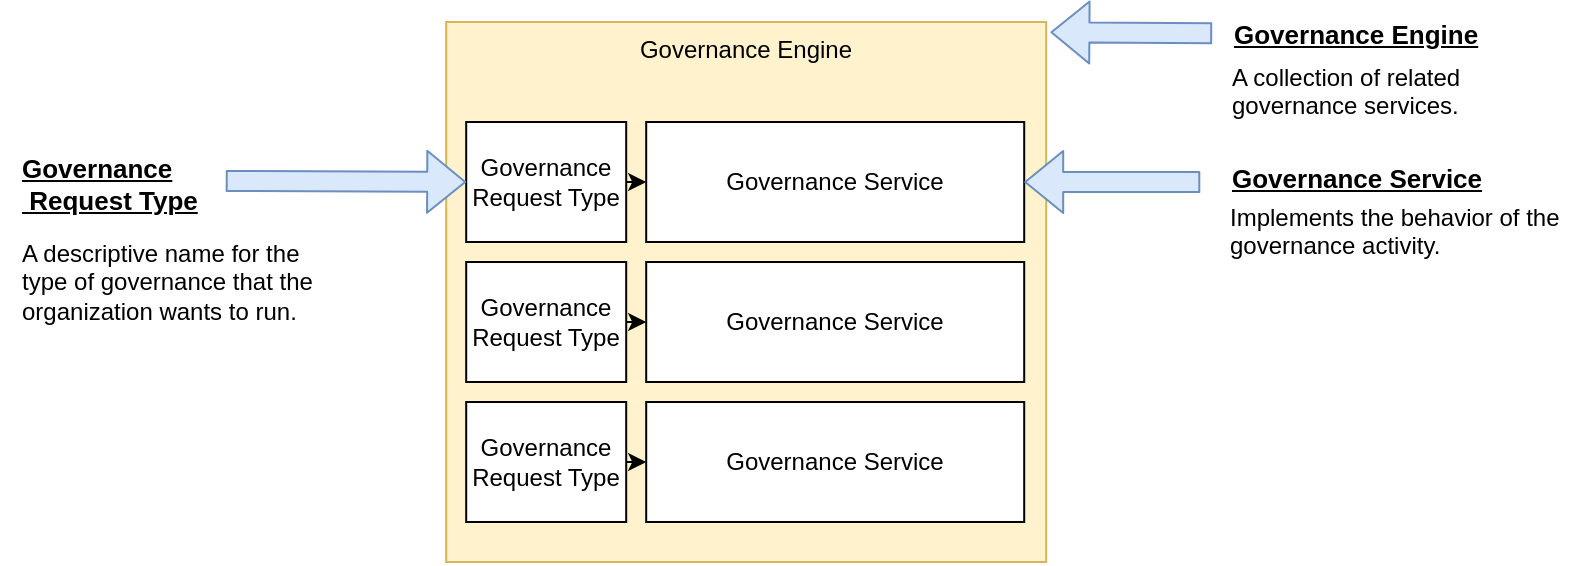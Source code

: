 <mxfile version="19.0.1" type="device" pages="5"><diagram id="-tUldjp4Tjz34b65yYPr" name="request-type"><mxGraphModel dx="1106" dy="773" grid="1" gridSize="10" guides="1" tooltips="1" connect="1" arrows="1" fold="1" page="1" pageScale="1" pageWidth="827" pageHeight="1169" math="0" shadow="0"><root><mxCell id="0"/><mxCell id="1" parent="0"/><mxCell id="V8BC-nD0LmmWkEYGWIo--1" value="Governance Engine" style="rounded=0;whiteSpace=wrap;html=1;verticalAlign=top;fillColor=#fff2cc;strokeColor=#d6b656;" parent="1" vertex="1"><mxGeometry x="273.1" y="404" width="300" height="270" as="geometry"/></mxCell><mxCell id="V8BC-nD0LmmWkEYGWIo--2" value="Governance Service" style="rounded=0;whiteSpace=wrap;html=1;" parent="1" vertex="1"><mxGeometry x="373.1" y="454" width="189" height="60" as="geometry"/></mxCell><mxCell id="V8BC-nD0LmmWkEYGWIo--3" value="A collection of related&lt;br&gt;governance services." style="text;html=1;resizable=0;points=[];autosize=1;align=left;verticalAlign=top;spacingTop=0;spacingLeft=9;" parent="1" vertex="1"><mxGeometry x="655.1" y="418" width="140" height="30" as="geometry"/></mxCell><mxCell id="V8BC-nD0LmmWkEYGWIo--4" value="Implements the behavior of the&lt;br&gt;governance activity.&amp;nbsp;" style="text;html=1;resizable=0;points=[];autosize=1;align=left;verticalAlign=top;spacingTop=0;spacingLeft=9;" parent="1" vertex="1"><mxGeometry x="654.1" y="488" width="190" height="30" as="geometry"/></mxCell><mxCell id="V8BC-nD0LmmWkEYGWIo--5" value="" style="shape=flexArrow;endArrow=classic;html=1;fillColor=#dae8fc;fontSize=13;strokeColor=#6c8ebf;entryX=1.007;entryY=0.019;entryDx=0;entryDy=0;entryPerimeter=0;" parent="1" source="V8BC-nD0LmmWkEYGWIo--7" target="V8BC-nD0LmmWkEYGWIo--1" edge="1"><mxGeometry width="50" height="50" relative="1" as="geometry"><mxPoint x="655.1" y="412" as="sourcePoint"/><mxPoint x="595.1" y="409" as="targetPoint"/></mxGeometry></mxCell><mxCell id="V8BC-nD0LmmWkEYGWIo--6" value="" style="shape=flexArrow;endArrow=classic;html=1;fillColor=#dae8fc;fontSize=13;entryX=1;entryY=0.5;entryDx=0;entryDy=0;exitX=-0.033;exitY=0.6;exitDx=0;exitDy=0;exitPerimeter=0;strokeColor=#6c8ebf;" parent="1" source="V8BC-nD0LmmWkEYGWIo--8" target="V8BC-nD0LmmWkEYGWIo--2" edge="1"><mxGeometry width="50" height="50" relative="1" as="geometry"><mxPoint x="702.1" y="553.5" as="sourcePoint"/><mxPoint x="563.1" y="553.5" as="targetPoint"/></mxGeometry></mxCell><mxCell id="V8BC-nD0LmmWkEYGWIo--7" value="Governance Engine" style="text;html=1;resizable=0;points=[];autosize=1;align=left;verticalAlign=top;spacingTop=-4;fontSize=13;fontStyle=5;spacingLeft=9;" parent="1" vertex="1"><mxGeometry x="656.1" y="400" width="150" height="20" as="geometry"/></mxCell><mxCell id="V8BC-nD0LmmWkEYGWIo--8" value="Governance Service" style="text;html=1;resizable=0;points=[];autosize=1;align=left;verticalAlign=top;spacingTop=-4;fontSize=13;fontStyle=5;spacingLeft=9;" parent="1" vertex="1"><mxGeometry x="655.1" y="472" width="150" height="20" as="geometry"/></mxCell><mxCell id="V8BC-nD0LmmWkEYGWIo--9" style="edgeStyle=orthogonalEdgeStyle;rounded=0;orthogonalLoop=1;jettySize=auto;html=1;exitX=1;exitY=0.5;exitDx=0;exitDy=0;entryX=0;entryY=0.5;entryDx=0;entryDy=0;startArrow=none;startFill=0;endArrow=classic;endFill=1;fontColor=#000000;" parent="1" source="V8BC-nD0LmmWkEYGWIo--10" target="V8BC-nD0LmmWkEYGWIo--2" edge="1"><mxGeometry relative="1" as="geometry"/></mxCell><mxCell id="V8BC-nD0LmmWkEYGWIo--10" value="Governance&lt;br&gt;Request Type" style="rounded=0;whiteSpace=wrap;html=1;align=center;" parent="1" vertex="1"><mxGeometry x="283.1" y="454" width="80" height="60" as="geometry"/></mxCell><mxCell id="V8BC-nD0LmmWkEYGWIo--11" value="A descriptive name for the&lt;br&gt;type of governance that the &lt;br&gt;organization wants to run." style="text;html=1;resizable=0;points=[];autosize=1;align=left;verticalAlign=top;spacingTop=0;spacingLeft=9;" parent="1" vertex="1"><mxGeometry x="50.0" y="506" width="170" height="50" as="geometry"/></mxCell><mxCell id="V8BC-nD0LmmWkEYGWIo--12" value="" style="shape=flexArrow;endArrow=classic;html=1;fillColor=#dae8fc;fontSize=13;strokeColor=#6c8ebf;exitX=1.026;exitY=0.55;exitDx=0;exitDy=0;exitPerimeter=0;entryX=0;entryY=0.5;entryDx=0;entryDy=0;" parent="1" source="V8BC-nD0LmmWkEYGWIo--13" target="V8BC-nD0LmmWkEYGWIo--10" edge="1"><mxGeometry width="50" height="50" relative="1" as="geometry"><mxPoint x="40.0" y="451" as="sourcePoint"/><mxPoint x="-86.9" y="453.98" as="targetPoint"/></mxGeometry></mxCell><mxCell id="V8BC-nD0LmmWkEYGWIo--13" value="Governance&lt;br&gt;&amp;nbsp;Request Type" style="text;html=1;resizable=0;points=[];autosize=1;align=left;verticalAlign=top;spacingTop=-4;fontSize=13;fontStyle=5;spacingLeft=9;" parent="1" vertex="1"><mxGeometry x="50.0" y="467" width="110" height="30" as="geometry"/></mxCell><mxCell id="V8BC-nD0LmmWkEYGWIo--14" value="Governance Service" style="rounded=0;whiteSpace=wrap;html=1;" parent="1" vertex="1"><mxGeometry x="373.1" y="524" width="189" height="60" as="geometry"/></mxCell><mxCell id="V8BC-nD0LmmWkEYGWIo--15" style="edgeStyle=orthogonalEdgeStyle;rounded=0;orthogonalLoop=1;jettySize=auto;html=1;exitX=1;exitY=0.5;exitDx=0;exitDy=0;entryX=0;entryY=0.5;entryDx=0;entryDy=0;startArrow=none;startFill=0;endArrow=classic;endFill=1;fontColor=#000000;" parent="1" source="V8BC-nD0LmmWkEYGWIo--16" target="V8BC-nD0LmmWkEYGWIo--14" edge="1"><mxGeometry relative="1" as="geometry"/></mxCell><mxCell id="V8BC-nD0LmmWkEYGWIo--16" value="Governance&lt;br&gt;Request Type" style="rounded=0;whiteSpace=wrap;html=1;align=center;" parent="1" vertex="1"><mxGeometry x="283.1" y="524" width="80" height="60" as="geometry"/></mxCell><mxCell id="V8BC-nD0LmmWkEYGWIo--17" value="Governance Service" style="rounded=0;whiteSpace=wrap;html=1;" parent="1" vertex="1"><mxGeometry x="373.1" y="594" width="189" height="60" as="geometry"/></mxCell><mxCell id="V8BC-nD0LmmWkEYGWIo--18" style="edgeStyle=orthogonalEdgeStyle;rounded=0;orthogonalLoop=1;jettySize=auto;html=1;exitX=1;exitY=0.5;exitDx=0;exitDy=0;entryX=0;entryY=0.5;entryDx=0;entryDy=0;startArrow=none;startFill=0;endArrow=classic;endFill=1;fontColor=#000000;" parent="1" source="V8BC-nD0LmmWkEYGWIo--19" target="V8BC-nD0LmmWkEYGWIo--17" edge="1"><mxGeometry relative="1" as="geometry"/></mxCell><mxCell id="V8BC-nD0LmmWkEYGWIo--19" value="Governance&lt;br&gt;Request Type" style="rounded=0;whiteSpace=wrap;html=1;align=center;" parent="1" vertex="1"><mxGeometry x="283.1" y="594" width="80" height="60" as="geometry"/></mxCell></root></mxGraphModel></diagram><diagram name="governance-pack" id="sb3LiJhi_BqcXNhWPo4G"><mxGraphModel dx="1106" dy="773" grid="1" gridSize="10" guides="1" tooltips="1" connect="1" arrows="1" fold="1" page="1" pageScale="1" pageWidth="827" pageHeight="1169" math="0" shadow="0"><root><mxCell id="hXB6PzKBbpRCrMA2rM6d-0"/><mxCell id="hXB6PzKBbpRCrMA2rM6d-1" parent="hXB6PzKBbpRCrMA2rM6d-0"/><mxCell id="hXB6PzKBbpRCrMA2rM6d-2" value="" style="rounded=0;whiteSpace=wrap;html=1;align=right;fillColor=#d5e8d4;strokeColor=#82b366;" parent="hXB6PzKBbpRCrMA2rM6d-1" vertex="1"><mxGeometry x="353.1" y="560" width="160" height="170" as="geometry"/></mxCell><mxCell id="hXB6PzKBbpRCrMA2rM6d-7" value="Governance&lt;br&gt;Open Metadata&lt;br&gt;Archive File" style="rounded=0;whiteSpace=wrap;html=1;" parent="hXB6PzKBbpRCrMA2rM6d-1" vertex="1"><mxGeometry x="373.1" y="580" width="120" height="60" as="geometry"/></mxCell><mxCell id="hXB6PzKBbpRCrMA2rM6d-8" value="Governance Service&lt;br&gt;Java Archive&lt;br&gt;(JAR) file" style="rounded=0;whiteSpace=wrap;html=1;" parent="hXB6PzKBbpRCrMA2rM6d-1" vertex="1"><mxGeometry x="373.1" y="651" width="120" height="60" as="geometry"/></mxCell><mxCell id="hXB6PzKBbpRCrMA2rM6d-9" value="" style="shape=flexArrow;endArrow=classic;html=1;exitX=0.5;exitY=1;exitDx=0;exitDy=0;entryX=0.25;entryY=0;entryDx=0;entryDy=0;" parent="hXB6PzKBbpRCrMA2rM6d-1" source="hXB6PzKBbpRCrMA2rM6d-3" target="hXB6PzKBbpRCrMA2rM6d-2" edge="1"><mxGeometry width="50" height="50" relative="1" as="geometry"><mxPoint x="333.1" y="800" as="sourcePoint"/><mxPoint x="383.1" y="750" as="targetPoint"/><Array as="points"><mxPoint x="240" y="450"/><mxPoint x="370" y="520"/></Array></mxGeometry></mxCell><mxCell id="hXB6PzKBbpRCrMA2rM6d-10" value="&lt;b&gt;Governance pack&lt;/b&gt;" style="text;html=1;resizable=0;points=[];autosize=1;align=left;verticalAlign=top;spacingTop=-4;" parent="hXB6PzKBbpRCrMA2rM6d-1" vertex="1"><mxGeometry x="383.1" y="740" width="120" height="20" as="geometry"/></mxCell><mxCell id="hXB6PzKBbpRCrMA2rM6d-3" value="Governance Action Engine" style="rounded=0;whiteSpace=wrap;html=1;verticalAlign=top;fillColor=#fff2cc;strokeColor=#d6b656;" parent="hXB6PzKBbpRCrMA2rM6d-1" vertex="1"><mxGeometry x="143.62" y="260" width="186.9" height="150" as="geometry"/></mxCell><mxCell id="hXB6PzKBbpRCrMA2rM6d-4" value="" style="rounded=0;whiteSpace=wrap;html=1;" parent="hXB6PzKBbpRCrMA2rM6d-1" vertex="1"><mxGeometry x="205.92" y="290.926" width="117.747" height="31.111" as="geometry"/></mxCell><mxCell id="hXB6PzKBbpRCrMA2rM6d-16" value="" style="rounded=0;whiteSpace=wrap;html=1;align=center;" parent="hXB6PzKBbpRCrMA2rM6d-1" vertex="1"><mxGeometry x="149.85" y="290.926" width="49.84" height="31.111" as="geometry"/></mxCell><mxCell id="hXB6PzKBbpRCrMA2rM6d-20" value="" style="rounded=0;whiteSpace=wrap;html=1;" parent="hXB6PzKBbpRCrMA2rM6d-1" vertex="1"><mxGeometry x="205.92" y="327.222" width="117.747" height="31.111" as="geometry"/></mxCell><mxCell id="hXB6PzKBbpRCrMA2rM6d-22" value="" style="rounded=0;whiteSpace=wrap;html=1;align=center;" parent="hXB6PzKBbpRCrMA2rM6d-1" vertex="1"><mxGeometry x="149.85" y="327.222" width="49.84" height="31.111" as="geometry"/></mxCell><mxCell id="hXB6PzKBbpRCrMA2rM6d-23" value="" style="rounded=0;whiteSpace=wrap;html=1;" parent="hXB6PzKBbpRCrMA2rM6d-1" vertex="1"><mxGeometry x="205.92" y="363.519" width="117.747" height="31.111" as="geometry"/></mxCell><mxCell id="hXB6PzKBbpRCrMA2rM6d-25" value="" style="rounded=0;whiteSpace=wrap;html=1;align=center;" parent="hXB6PzKBbpRCrMA2rM6d-1" vertex="1"><mxGeometry x="149.85" y="363.519" width="49.84" height="31.111" as="geometry"/></mxCell><mxCell id="BtYOK1qOO7IN8VU_MMvQ-33" value="Archive Engine" style="rounded=0;whiteSpace=wrap;html=1;verticalAlign=top;fillColor=#fff2cc;strokeColor=#d6b656;" parent="hXB6PzKBbpRCrMA2rM6d-1" vertex="1"><mxGeometry x="533.62" y="290" width="186.9" height="120" as="geometry"/></mxCell><mxCell id="BtYOK1qOO7IN8VU_MMvQ-34" value="" style="rounded=0;whiteSpace=wrap;html=1;" parent="hXB6PzKBbpRCrMA2rM6d-1" vertex="1"><mxGeometry x="595.92" y="325.926" width="117.747" height="31.111" as="geometry"/></mxCell><mxCell id="BtYOK1qOO7IN8VU_MMvQ-36" value="" style="rounded=0;whiteSpace=wrap;html=1;align=center;" parent="hXB6PzKBbpRCrMA2rM6d-1" vertex="1"><mxGeometry x="539.85" y="325.926" width="49.84" height="31.111" as="geometry"/></mxCell><mxCell id="BtYOK1qOO7IN8VU_MMvQ-37" value="" style="rounded=0;whiteSpace=wrap;html=1;" parent="hXB6PzKBbpRCrMA2rM6d-1" vertex="1"><mxGeometry x="595.92" y="362.222" width="117.747" height="31.111" as="geometry"/></mxCell><mxCell id="BtYOK1qOO7IN8VU_MMvQ-39" value="" style="rounded=0;whiteSpace=wrap;html=1;align=center;" parent="hXB6PzKBbpRCrMA2rM6d-1" vertex="1"><mxGeometry x="539.85" y="362.222" width="49.84" height="31.111" as="geometry"/></mxCell><mxCell id="BtYOK1qOO7IN8VU_MMvQ-1" value="Open Discovery Engine" style="rounded=0;whiteSpace=wrap;html=1;verticalAlign=top;fillColor=#fff2cc;strokeColor=#d6b656;" parent="hXB6PzKBbpRCrMA2rM6d-1" vertex="1"><mxGeometry x="343.62" y="190" width="176.9" height="220" as="geometry"/></mxCell><mxCell id="BtYOK1qOO7IN8VU_MMvQ-2" value="" style="rounded=0;whiteSpace=wrap;html=1;" parent="hXB6PzKBbpRCrMA2rM6d-1" vertex="1"><mxGeometry x="443.274" y="260" width="70.76" height="30" as="geometry"/></mxCell><mxCell id="BtYOK1qOO7IN8VU_MMvQ-3" value="" style="rounded=0;whiteSpace=wrap;html=1;" parent="hXB6PzKBbpRCrMA2rM6d-1" vertex="1"><mxGeometry x="443.274" y="295" width="70.76" height="30" as="geometry"/></mxCell><mxCell id="BtYOK1qOO7IN8VU_MMvQ-4" value="" style="rounded=0;whiteSpace=wrap;html=1;" parent="hXB6PzKBbpRCrMA2rM6d-1" vertex="1"><mxGeometry x="443.274" y="330" width="70.76" height="30" as="geometry"/></mxCell><mxCell id="BtYOK1qOO7IN8VU_MMvQ-5" value="" style="rounded=0;whiteSpace=wrap;html=1;" parent="hXB6PzKBbpRCrMA2rM6d-1" vertex="1"><mxGeometry x="402.587" y="365" width="111.447" height="30" as="geometry"/></mxCell><mxCell id="BtYOK1qOO7IN8VU_MMvQ-6" style="edgeStyle=orthogonalEdgeStyle;rounded=0;orthogonalLoop=1;jettySize=auto;html=1;exitX=0.25;exitY=1;exitDx=0;exitDy=0;entryX=0;entryY=0.5;entryDx=0;entryDy=0;" parent="hXB6PzKBbpRCrMA2rM6d-1" source="BtYOK1qOO7IN8VU_MMvQ-9" target="BtYOK1qOO7IN8VU_MMvQ-2" edge="1"><mxGeometry x="343.62" y="200" as="geometry"><Array as="points"><mxPoint x="423.62" y="255"/><mxPoint x="423.62" y="275"/></Array></mxGeometry></mxCell><mxCell id="BtYOK1qOO7IN8VU_MMvQ-7" style="edgeStyle=orthogonalEdgeStyle;rounded=0;orthogonalLoop=1;jettySize=auto;html=1;exitX=0.25;exitY=1;exitDx=0;exitDy=0;entryX=0;entryY=0.5;entryDx=0;entryDy=0;" parent="hXB6PzKBbpRCrMA2rM6d-1" source="BtYOK1qOO7IN8VU_MMvQ-9" target="BtYOK1qOO7IN8VU_MMvQ-3" edge="1"><mxGeometry x="343.62" y="200" as="geometry"><Array as="points"><mxPoint x="423.62" y="255"/><mxPoint x="423.62" y="310"/></Array></mxGeometry></mxCell><mxCell id="BtYOK1qOO7IN8VU_MMvQ-8" style="edgeStyle=orthogonalEdgeStyle;rounded=0;orthogonalLoop=1;jettySize=auto;html=1;exitX=0.25;exitY=1;exitDx=0;exitDy=0;entryX=0;entryY=0.5;entryDx=0;entryDy=0;" parent="hXB6PzKBbpRCrMA2rM6d-1" source="BtYOK1qOO7IN8VU_MMvQ-9" target="BtYOK1qOO7IN8VU_MMvQ-4" edge="1"><mxGeometry x="343.62" y="200" as="geometry"><Array as="points"><mxPoint x="423.62" y="255"/><mxPoint x="423.62" y="345"/></Array></mxGeometry></mxCell><mxCell id="BtYOK1qOO7IN8VU_MMvQ-9" value="" style="rounded=0;whiteSpace=wrap;html=1;" parent="hXB6PzKBbpRCrMA2rM6d-1" vertex="1"><mxGeometry x="402.587" y="225" width="111.447" height="30" as="geometry"/></mxCell><mxCell id="BtYOK1qOO7IN8VU_MMvQ-24" value="" style="rounded=0;whiteSpace=wrap;html=1;align=center;" parent="hXB6PzKBbpRCrMA2rM6d-1" vertex="1"><mxGeometry x="349.517" y="225" width="47.173" height="30" as="geometry"/></mxCell><mxCell id="BtYOK1qOO7IN8VU_MMvQ-25" value="" style="rounded=0;whiteSpace=wrap;html=1;align=center;" parent="hXB6PzKBbpRCrMA2rM6d-1" vertex="1"><mxGeometry x="349.517" y="365" width="47.173" height="30" as="geometry"/></mxCell><mxCell id="BtYOK1qOO7IN8VU_MMvQ-26" value="" style="endArrow=classic;html=1;fontColor=#000000;entryX=0;entryY=0.5;entryDx=0;entryDy=0;" parent="hXB6PzKBbpRCrMA2rM6d-1" target="BtYOK1qOO7IN8VU_MMvQ-5" edge="1"><mxGeometry x="343.62" y="200" width="50" height="50" as="geometry"><mxPoint x="396.69" y="380" as="sourcePoint"/><mxPoint x="373.103" y="535" as="targetPoint"/></mxGeometry></mxCell><mxCell id="BtYOK1qOO7IN8VU_MMvQ-35" style="edgeStyle=orthogonalEdgeStyle;rounded=0;orthogonalLoop=1;jettySize=auto;html=1;exitX=1;exitY=0.5;exitDx=0;exitDy=0;entryX=0;entryY=0.5;entryDx=0;entryDy=0;startArrow=none;startFill=0;endArrow=classic;endFill=1;fontColor=#000000;" parent="hXB6PzKBbpRCrMA2rM6d-1" source="BtYOK1qOO7IN8VU_MMvQ-36" target="BtYOK1qOO7IN8VU_MMvQ-34" edge="1"><mxGeometry x="533.62" y="270" as="geometry"/></mxCell><mxCell id="BtYOK1qOO7IN8VU_MMvQ-38" style="edgeStyle=orthogonalEdgeStyle;rounded=0;orthogonalLoop=1;jettySize=auto;html=1;exitX=1;exitY=0.5;exitDx=0;exitDy=0;entryX=0;entryY=0.5;entryDx=0;entryDy=0;startArrow=none;startFill=0;endArrow=classic;endFill=1;fontColor=#000000;" parent="hXB6PzKBbpRCrMA2rM6d-1" source="BtYOK1qOO7IN8VU_MMvQ-39" target="BtYOK1qOO7IN8VU_MMvQ-37" edge="1"><mxGeometry x="533.62" y="270" as="geometry"/></mxCell><mxCell id="BtYOK1qOO7IN8VU_MMvQ-23" style="edgeStyle=orthogonalEdgeStyle;rounded=0;orthogonalLoop=1;jettySize=auto;html=1;exitX=1;exitY=0.5;exitDx=0;exitDy=0;entryX=0;entryY=0.5;entryDx=0;entryDy=0;startArrow=none;startFill=0;endArrow=classic;endFill=1;fontColor=#000000;" parent="hXB6PzKBbpRCrMA2rM6d-1" source="BtYOK1qOO7IN8VU_MMvQ-24" target="BtYOK1qOO7IN8VU_MMvQ-9" edge="1"><mxGeometry x="343.62" y="200" as="geometry"/></mxCell><mxCell id="hXB6PzKBbpRCrMA2rM6d-15" style="edgeStyle=orthogonalEdgeStyle;rounded=0;orthogonalLoop=1;jettySize=auto;html=1;exitX=1;exitY=0.5;exitDx=0;exitDy=0;entryX=0;entryY=0.5;entryDx=0;entryDy=0;startArrow=none;startFill=0;endArrow=classic;endFill=1;fontColor=#000000;" parent="hXB6PzKBbpRCrMA2rM6d-1" source="hXB6PzKBbpRCrMA2rM6d-16" target="hXB6PzKBbpRCrMA2rM6d-4" edge="1"><mxGeometry x="143.62" y="265" as="geometry"/></mxCell><mxCell id="hXB6PzKBbpRCrMA2rM6d-21" style="edgeStyle=orthogonalEdgeStyle;rounded=0;orthogonalLoop=1;jettySize=auto;html=1;exitX=1;exitY=0.5;exitDx=0;exitDy=0;entryX=0;entryY=0.5;entryDx=0;entryDy=0;startArrow=none;startFill=0;endArrow=classic;endFill=1;fontColor=#000000;" parent="hXB6PzKBbpRCrMA2rM6d-1" source="hXB6PzKBbpRCrMA2rM6d-22" target="hXB6PzKBbpRCrMA2rM6d-20" edge="1"><mxGeometry x="143.62" y="265" as="geometry"/></mxCell><mxCell id="hXB6PzKBbpRCrMA2rM6d-24" style="edgeStyle=orthogonalEdgeStyle;rounded=0;orthogonalLoop=1;jettySize=auto;html=1;exitX=1;exitY=0.5;exitDx=0;exitDy=0;entryX=0;entryY=0.5;entryDx=0;entryDy=0;startArrow=none;startFill=0;endArrow=classic;endFill=1;fontColor=#000000;" parent="hXB6PzKBbpRCrMA2rM6d-1" source="hXB6PzKBbpRCrMA2rM6d-25" target="hXB6PzKBbpRCrMA2rM6d-23" edge="1"><mxGeometry x="143.62" y="265" as="geometry"/></mxCell><mxCell id="W--tg29XMOCdLWi3M6OR-0" value="Metadata instances that can&lt;br&gt;be loaded when a metadata&lt;br&gt;server starts up." style="text;html=1;resizable=0;points=[];autosize=1;align=left;verticalAlign=top;spacingTop=0;spacingLeft=9;" parent="hXB6PzKBbpRCrMA2rM6d-1" vertex="1"><mxGeometry x="143.62" y="615" width="170" height="50" as="geometry"/></mxCell><mxCell id="W--tg29XMOCdLWi3M6OR-1" value="" style="shape=flexArrow;endArrow=classic;html=1;fillColor=#dae8fc;fontSize=13;strokeColor=#6c8ebf;exitX=1.026;exitY=0.55;exitDx=0;exitDy=0;exitPerimeter=0;entryX=0;entryY=0.5;entryDx=0;entryDy=0;" parent="hXB6PzKBbpRCrMA2rM6d-1" source="W--tg29XMOCdLWi3M6OR-2" edge="1"><mxGeometry width="50" height="50" relative="1" as="geometry"><mxPoint x="130.0" y="554" as="sourcePoint"/><mxPoint x="373.1" y="587" as="targetPoint"/></mxGeometry></mxCell><mxCell id="W--tg29XMOCdLWi3M6OR-2" value="Governance Engines&lt;br&gt;and Services Definitions" style="text;html=1;resizable=0;points=[];autosize=1;align=left;verticalAlign=top;spacingTop=-4;fontSize=13;fontStyle=5;spacingLeft=9;" parent="hXB6PzKBbpRCrMA2rM6d-1" vertex="1"><mxGeometry x="133.62" y="570" width="180" height="30" as="geometry"/></mxCell><mxCell id="hnLri08F2fzeDEtc8kG5-0" value="A packaged collection of related&lt;br&gt;governance action services." style="text;html=1;resizable=0;points=[];autosize=1;align=left;verticalAlign=top;spacingTop=0;spacingLeft=9;" parent="hXB6PzKBbpRCrMA2rM6d-1" vertex="1"><mxGeometry x="574" y="681" width="190" height="30" as="geometry"/></mxCell><mxCell id="hnLri08F2fzeDEtc8kG5-1" value="" style="shape=flexArrow;endArrow=classic;html=1;fillColor=#dae8fc;fontSize=13;strokeColor=#6c8ebf;entryX=1.007;entryY=0.019;entryDx=0;entryDy=0;entryPerimeter=0;" parent="hXB6PzKBbpRCrMA2rM6d-1" source="hnLri08F2fzeDEtc8kG5-2" edge="1"><mxGeometry width="50" height="50" relative="1" as="geometry"><mxPoint x="573.0" y="663" as="sourcePoint"/><mxPoint x="493.1" y="660.13" as="targetPoint"/></mxGeometry></mxCell><mxCell id="hnLri08F2fzeDEtc8kG5-2" value="Governance Services&lt;br&gt;Implementation" style="text;html=1;resizable=0;points=[];autosize=1;align=left;verticalAlign=top;spacingTop=-4;fontSize=13;fontStyle=5;spacingLeft=9;" parent="hXB6PzKBbpRCrMA2rM6d-1" vertex="1"><mxGeometry x="574" y="646" width="160" height="30" as="geometry"/></mxCell><mxCell id="hnLri08F2fzeDEtc8kG5-3" value="" style="shape=flexArrow;endArrow=classic;html=1;exitX=0.5;exitY=1;exitDx=0;exitDy=0;entryX=0.5;entryY=0;entryDx=0;entryDy=0;" parent="hXB6PzKBbpRCrMA2rM6d-1" source="BtYOK1qOO7IN8VU_MMvQ-1" target="hXB6PzKBbpRCrMA2rM6d-2" edge="1"><mxGeometry width="50" height="50" relative="1" as="geometry"><mxPoint x="243.45" y="420" as="sourcePoint"/><mxPoint x="443.1" y="570" as="targetPoint"/><Array as="points"/></mxGeometry></mxCell><mxCell id="hnLri08F2fzeDEtc8kG5-4" value="" style="shape=flexArrow;endArrow=classic;html=1;exitX=0.5;exitY=1;exitDx=0;exitDy=0;entryX=0.75;entryY=0;entryDx=0;entryDy=0;" parent="hXB6PzKBbpRCrMA2rM6d-1" source="BtYOK1qOO7IN8VU_MMvQ-33" target="hXB6PzKBbpRCrMA2rM6d-2" edge="1"><mxGeometry width="50" height="50" relative="1" as="geometry"><mxPoint x="247.07" y="420" as="sourcePoint"/><mxPoint x="430" y="560" as="targetPoint"/><Array as="points"><mxPoint x="627" y="450"/><mxPoint x="500" y="520"/></Array></mxGeometry></mxCell></root></mxGraphModel></diagram><diagram id="jFNuZpytr_EleObWmsWL" name="governance-action-process-example"><mxGraphModel dx="1106" dy="1942" grid="1" gridSize="10" guides="1" tooltips="1" connect="1" arrows="1" fold="1" page="1" pageScale="1" pageWidth="827" pageHeight="1169" math="0" shadow="0"><root><mxCell id="CpjdplX9CgYWquv7JN9y-0"/><mxCell id="CpjdplX9CgYWquv7JN9y-1" parent="CpjdplX9CgYWquv7JN9y-0"/><mxCell id="CpjdplX9CgYWquv7JN9y-2" value="" style="rounded=0;whiteSpace=wrap;html=1;fillColor=#fff2cc;strokeColor=#d6b656;" parent="CpjdplX9CgYWquv7JN9y-1" vertex="1"><mxGeometry x="13" y="-806" width="40" height="20" as="geometry"/></mxCell><mxCell id="CpjdplX9CgYWquv7JN9y-3" value="" style="edgeStyle=orthogonalEdgeStyle;rounded=0;orthogonalLoop=1;jettySize=auto;html=1;" parent="CpjdplX9CgYWquv7JN9y-1" source="CpjdplX9CgYWquv7JN9y-4" target="CpjdplX9CgYWquv7JN9y-6" edge="1"><mxGeometry relative="1" as="geometry"/></mxCell><mxCell id="CpjdplX9CgYWquv7JN9y-4" value="Detect New or&lt;br&gt;Refreshed Asset" style="rounded=1;whiteSpace=wrap;html=1;fillColor=#dae8fc;strokeColor=#6c8ebf;" parent="CpjdplX9CgYWquv7JN9y-1" vertex="1"><mxGeometry x="40" y="-655" width="120" height="60" as="geometry"/></mxCell><mxCell id="CpjdplX9CgYWquv7JN9y-5" value="" style="edgeStyle=orthogonalEdgeStyle;rounded=0;orthogonalLoop=1;jettySize=auto;html=1;" parent="CpjdplX9CgYWquv7JN9y-1" source="CpjdplX9CgYWquv7JN9y-6" target="CpjdplX9CgYWquv7JN9y-31" edge="1"><mxGeometry relative="1" as="geometry"/></mxCell><mxCell id="CpjdplX9CgYWquv7JN9y-6" value="Validate Asset" style="rounded=1;whiteSpace=wrap;html=1;fillColor=#d5e8d4;strokeColor=#82b366;" parent="CpjdplX9CgYWquv7JN9y-1" vertex="1"><mxGeometry x="240" y="-655" width="120" height="60" as="geometry"/></mxCell><mxCell id="CpjdplX9CgYWquv7JN9y-7" value="new-asset" style="text;html=1;align=center;verticalAlign=middle;resizable=0;points=[];autosize=1;" parent="CpjdplX9CgYWquv7JN9y-1" vertex="1"><mxGeometry x="166" y="-645" width="70" height="20" as="geometry"/></mxCell><mxCell id="CpjdplX9CgYWquv7JN9y-8" value="" style="edgeStyle=orthogonalEdgeStyle;rounded=0;orthogonalLoop=1;jettySize=auto;html=1;" parent="CpjdplX9CgYWquv7JN9y-1" target="CpjdplX9CgYWquv7JN9y-10" edge="1"><mxGeometry relative="1" as="geometry"><mxPoint x="360" y="-635" as="sourcePoint"/></mxGeometry></mxCell><mxCell id="CpjdplX9CgYWquv7JN9y-9" style="edgeStyle=orthogonalEdgeStyle;rounded=0;orthogonalLoop=1;jettySize=auto;html=1;entryX=0.75;entryY=0;entryDx=0;entryDy=0;" parent="CpjdplX9CgYWquv7JN9y-1" source="CpjdplX9CgYWquv7JN9y-10" target="CpjdplX9CgYWquv7JN9y-6" edge="1"><mxGeometry relative="1" as="geometry"><Array as="points"><mxPoint x="500" y="-715"/><mxPoint x="330" y="-715"/></Array></mxGeometry></mxCell><mxCell id="CpjdplX9CgYWquv7JN9y-10" value="Add &quot;quarantine&quot; zone" style="rounded=1;whiteSpace=wrap;html=1;fillColor=#f8cecc;strokeColor=#b85450;" parent="CpjdplX9CgYWquv7JN9y-1" vertex="1"><mxGeometry x="440" y="-665" width="120" height="60" as="geometry"/></mxCell><mxCell id="CpjdplX9CgYWquv7JN9y-11" value="no-zone" style="text;html=1;align=center;verticalAlign=middle;resizable=0;points=[];autosize=1;" parent="CpjdplX9CgYWquv7JN9y-1" vertex="1"><mxGeometry x="380" y="-655" width="60" height="20" as="geometry"/></mxCell><mxCell id="CpjdplX9CgYWquv7JN9y-12" value="" style="rounded=0;whiteSpace=wrap;html=1;fillColor=#dae8fc;strokeColor=#6c8ebf;" parent="CpjdplX9CgYWquv7JN9y-1" vertex="1"><mxGeometry x="13" y="-865" width="40" height="20" as="geometry"/></mxCell><mxCell id="CpjdplX9CgYWquv7JN9y-13" value="Watchdog" style="text;html=1;align=center;verticalAlign=middle;resizable=0;points=[];autosize=1;" parent="CpjdplX9CgYWquv7JN9y-1" vertex="1"><mxGeometry x="63" y="-865" width="70" height="20" as="geometry"/></mxCell><mxCell id="CpjdplX9CgYWquv7JN9y-14" value="" style="rounded=0;whiteSpace=wrap;html=1;fillColor=#d5e8d4;strokeColor=#82b366;" parent="CpjdplX9CgYWquv7JN9y-1" vertex="1"><mxGeometry x="13" y="-835" width="40" height="20" as="geometry"/></mxCell><mxCell id="CpjdplX9CgYWquv7JN9y-15" value="Verification" style="text;html=1;align=center;verticalAlign=middle;resizable=0;points=[];autosize=1;" parent="CpjdplX9CgYWquv7JN9y-1" vertex="1"><mxGeometry x="66" y="-835" width="70" height="20" as="geometry"/></mxCell><mxCell id="CpjdplX9CgYWquv7JN9y-16" value="" style="rounded=0;whiteSpace=wrap;html=1;fillColor=#f8cecc;strokeColor=#b85450;" parent="CpjdplX9CgYWquv7JN9y-1" vertex="1"><mxGeometry x="13" y="-775" width="40" height="20" as="geometry"/></mxCell><mxCell id="CpjdplX9CgYWquv7JN9y-17" value="" style="rounded=0;whiteSpace=wrap;html=1;fillColor=#e1d5e7;strokeColor=#9673a6;" parent="CpjdplX9CgYWquv7JN9y-1" vertex="1"><mxGeometry x="13" y="-745" width="40" height="20" as="geometry"/></mxCell><mxCell id="CpjdplX9CgYWquv7JN9y-18" value="Provisioning" style="text;html=1;align=center;verticalAlign=middle;resizable=0;points=[];autosize=1;" parent="CpjdplX9CgYWquv7JN9y-1" vertex="1"><mxGeometry x="63" y="-745" width="80" height="20" as="geometry"/></mxCell><mxCell id="CpjdplX9CgYWquv7JN9y-19" value="Remediation" style="text;html=1;align=center;verticalAlign=middle;resizable=0;points=[];autosize=1;" parent="CpjdplX9CgYWquv7JN9y-1" vertex="1"><mxGeometry x="66" y="-775" width="80" height="20" as="geometry"/></mxCell><mxCell id="CpjdplX9CgYWquv7JN9y-20" value="Triage" style="text;html=1;align=center;verticalAlign=middle;resizable=0;points=[];autosize=1;" parent="CpjdplX9CgYWquv7JN9y-1" vertex="1"><mxGeometry x="63" y="-805" width="50" height="20" as="geometry"/></mxCell><mxCell id="CpjdplX9CgYWquv7JN9y-21" value="" style="edgeStyle=orthogonalEdgeStyle;rounded=0;orthogonalLoop=1;jettySize=auto;html=1;exitX=1;exitY=0.5;exitDx=0;exitDy=0;" parent="CpjdplX9CgYWquv7JN9y-1" source="CpjdplX9CgYWquv7JN9y-6" target="CpjdplX9CgYWquv7JN9y-23" edge="1"><mxGeometry relative="1" as="geometry"><mxPoint x="360" y="-565" as="sourcePoint"/></mxGeometry></mxCell><mxCell id="CpjdplX9CgYWquv7JN9y-22" style="edgeStyle=orthogonalEdgeStyle;rounded=0;orthogonalLoop=1;jettySize=auto;html=1;entryX=0;entryY=0.5;entryDx=0;entryDy=0;" parent="CpjdplX9CgYWquv7JN9y-1" source="CpjdplX9CgYWquv7JN9y-23" target="CpjdplX9CgYWquv7JN9y-26" edge="1"><mxGeometry relative="1" as="geometry"/></mxCell><mxCell id="CpjdplX9CgYWquv7JN9y-23" value="Add ToDo to&lt;br&gt;assign owner" style="rounded=1;whiteSpace=wrap;html=1;fillColor=#fff2cc;strokeColor=#d6b656;" parent="CpjdplX9CgYWquv7JN9y-1" vertex="1"><mxGeometry x="440" y="-595" width="120" height="60" as="geometry"/></mxCell><mxCell id="CpjdplX9CgYWquv7JN9y-24" value="no-owner" style="text;html=1;align=center;verticalAlign=middle;resizable=0;points=[];autosize=1;" parent="CpjdplX9CgYWquv7JN9y-1" vertex="1"><mxGeometry x="370" y="-565" width="70" height="20" as="geometry"/></mxCell><mxCell id="CpjdplX9CgYWquv7JN9y-25" style="edgeStyle=orthogonalEdgeStyle;rounded=0;orthogonalLoop=1;jettySize=auto;html=1;entryX=0.25;entryY=0;entryDx=0;entryDy=0;" parent="CpjdplX9CgYWquv7JN9y-1" source="CpjdplX9CgYWquv7JN9y-26" target="CpjdplX9CgYWquv7JN9y-6" edge="1"><mxGeometry relative="1" as="geometry"><Array as="points"><mxPoint x="740" y="-745"/><mxPoint x="270" y="-745"/></Array></mxGeometry></mxCell><mxCell id="CpjdplX9CgYWquv7JN9y-26" value="Detect completed&lt;br&gt;ToDo" style="rounded=1;whiteSpace=wrap;html=1;fillColor=#dae8fc;strokeColor=#6c8ebf;" parent="CpjdplX9CgYWquv7JN9y-1" vertex="1"><mxGeometry x="680" y="-595" width="120" height="60" as="geometry"/></mxCell><mxCell id="CpjdplX9CgYWquv7JN9y-27" value="wait-for-completion" style="text;html=1;align=center;verticalAlign=middle;resizable=0;points=[];autosize=1;" parent="CpjdplX9CgYWquv7JN9y-1" vertex="1"><mxGeometry x="560" y="-585" width="120" height="20" as="geometry"/></mxCell><mxCell id="CpjdplX9CgYWquv7JN9y-28" value="recheck-owner" style="text;html=1;align=center;verticalAlign=middle;resizable=0;points=[];autosize=1;" parent="CpjdplX9CgYWquv7JN9y-1" vertex="1"><mxGeometry x="270" y="-745" width="90" height="20" as="geometry"/></mxCell><mxCell id="CpjdplX9CgYWquv7JN9y-29" value="recheck-zone" style="text;html=1;align=center;verticalAlign=middle;resizable=0;points=[];autosize=1;" parent="CpjdplX9CgYWquv7JN9y-1" vertex="1"><mxGeometry x="330" y="-715" width="90" height="20" as="geometry"/></mxCell><mxCell id="CpjdplX9CgYWquv7JN9y-30" value="" style="edgeStyle=orthogonalEdgeStyle;rounded=0;orthogonalLoop=1;jettySize=auto;html=1;" parent="CpjdplX9CgYWquv7JN9y-1" source="CpjdplX9CgYWquv7JN9y-31" target="CpjdplX9CgYWquv7JN9y-32" edge="1"><mxGeometry relative="1" as="geometry"/></mxCell><mxCell id="CpjdplX9CgYWquv7JN9y-31" value="Publish Asset" style="rounded=1;whiteSpace=wrap;html=1;fillColor=#f8cecc;strokeColor=#b85450;" parent="CpjdplX9CgYWquv7JN9y-1" vertex="1"><mxGeometry x="240" y="-535" width="120" height="60" as="geometry"/></mxCell><mxCell id="CpjdplX9CgYWquv7JN9y-32" value="Provision Data Virtualization" style="rounded=1;whiteSpace=wrap;html=1;fillColor=#e1d5e7;strokeColor=#9673a6;" parent="CpjdplX9CgYWquv7JN9y-1" vertex="1"><mxGeometry x="240" y="-425" width="120" height="60" as="geometry"/></mxCell><mxCell id="CpjdplX9CgYWquv7JN9y-33" value="asset-setup-ok" style="text;html=1;align=center;verticalAlign=middle;resizable=0;points=[];autosize=1;" parent="CpjdplX9CgYWquv7JN9y-1" vertex="1"><mxGeometry x="203" y="-565" width="90" height="20" as="geometry"/></mxCell><mxCell id="CpjdplX9CgYWquv7JN9y-34" value="" style="strokeWidth=1;html=1;shape=mxgraph.flowchart.decision;whiteSpace=wrap;align=left;fillColor=#d5e8d4;strokeColor=#82b366;" parent="CpjdplX9CgYWquv7JN9y-1" vertex="1"><mxGeometry x="18" y="-831.5" width="30" height="13" as="geometry"/></mxCell><mxCell id="CpjdplX9CgYWquv7JN9y-35" value="" style="shape=tape;whiteSpace=wrap;html=1;strokeWidth=1;size=0.19;align=left;fillColor=#dae8fc;strokeColor=#6c8ebf;" parent="CpjdplX9CgYWquv7JN9y-1" vertex="1"><mxGeometry x="23" y="-862" width="20" height="14" as="geometry"/></mxCell><mxCell id="CpjdplX9CgYWquv7JN9y-36" value="" style="shape=cross;whiteSpace=wrap;html=1;strokeWidth=1;align=left;fillColor=#f8cecc;strokeColor=#b85450;" parent="CpjdplX9CgYWquv7JN9y-1" vertex="1"><mxGeometry x="24" y="-773" width="19" height="16" as="geometry"/></mxCell><mxCell id="CpjdplX9CgYWquv7JN9y-37" value="" style="edgeStyle=orthogonalEdgeStyle;rounded=0;orthogonalLoop=1;jettySize=auto;html=1;endSize=4;fillColor=#e1d5e7;strokeColor=#9673a6;" parent="CpjdplX9CgYWquv7JN9y-1" source="CpjdplX9CgYWquv7JN9y-38" target="CpjdplX9CgYWquv7JN9y-39" edge="1"><mxGeometry relative="1" as="geometry"/></mxCell><mxCell id="CpjdplX9CgYWquv7JN9y-38" value="" style="ellipse;whiteSpace=wrap;html=1;strokeWidth=1;align=left;fillColor=#e1d5e7;strokeColor=#9673a6;" parent="CpjdplX9CgYWquv7JN9y-1" vertex="1"><mxGeometry x="18.5" y="-742" width="8" height="15" as="geometry"/></mxCell><mxCell id="CpjdplX9CgYWquv7JN9y-39" value="" style="ellipse;whiteSpace=wrap;html=1;strokeWidth=1;align=left;fillColor=#e1d5e7;strokeColor=#9673a6;" parent="CpjdplX9CgYWquv7JN9y-1" vertex="1"><mxGeometry x="39.5" y="-742" width="8" height="15" as="geometry"/></mxCell><mxCell id="CpjdplX9CgYWquv7JN9y-40" value="" style="shape=umlActor;verticalLabelPosition=bottom;verticalAlign=top;html=1;outlineConnect=0;strokeWidth=1;align=left;fillColor=#fff2cc;strokeColor=#d6b656;" parent="CpjdplX9CgYWquv7JN9y-1" vertex="1"><mxGeometry x="29" y="-803" width="9" height="15" as="geometry"/></mxCell><mxCell id="CpjdplX9CgYWquv7JN9y-41" value="" style="shape=umlActor;verticalLabelPosition=bottom;verticalAlign=top;html=1;outlineConnect=0;strokeWidth=1;align=left;fillColor=#fff2cc;strokeColor=#d6b656;" parent="CpjdplX9CgYWquv7JN9y-1" vertex="1"><mxGeometry x="39" y="-803" width="9" height="15" as="geometry"/></mxCell><mxCell id="CpjdplX9CgYWquv7JN9y-42" value="" style="shape=umlActor;verticalLabelPosition=bottom;verticalAlign=top;html=1;outlineConnect=0;strokeWidth=1;align=left;fillColor=#fff2cc;strokeColor=#d6b656;" parent="CpjdplX9CgYWquv7JN9y-1" vertex="1"><mxGeometry x="19" y="-803" width="9" height="15" as="geometry"/></mxCell><mxCell id="CpjdplX9CgYWquv7JN9y-43" value="provision-view" style="text;html=1;align=center;verticalAlign=middle;resizable=0;points=[];autosize=1;" parent="CpjdplX9CgYWquv7JN9y-1" vertex="1"><mxGeometry x="207" y="-450" width="86" height="18" as="geometry"/></mxCell><mxCell id="CpjdplX9CgYWquv7JN9y-44" value="Governance Action Process" style="text;html=1;align=center;verticalAlign=middle;resizable=0;points=[];autosize=1;fontStyle=1" parent="CpjdplX9CgYWquv7JN9y-1" vertex="1"><mxGeometry x="243" y="-856" width="170" height="18" as="geometry"/></mxCell><mxCell id="CpjdplX9CgYWquv7JN9y-45" value="Defined using governance action types&lt;br&gt;Executed through governance actions" style="text;html=1;align=left;verticalAlign=middle;resizable=0;points=[];autosize=1;" parent="CpjdplX9CgYWquv7JN9y-1" vertex="1"><mxGeometry x="270" y="-830.5" width="217" height="32" as="geometry"/></mxCell></root></mxGraphModel></diagram><diagram id="hOj_PUXp6oYc4aL5Va6l" name="governance-action-processes"><mxGraphModel dx="1106" dy="1942" grid="1" gridSize="10" guides="1" tooltips="1" connect="1" arrows="1" fold="1" page="1" pageScale="1" pageWidth="827" pageHeight="1169" math="0" shadow="0"><root><mxCell id="a2GQFD-GuTCYm20-Erl5-0"/><mxCell id="a2GQFD-GuTCYm20-Erl5-1" parent="a2GQFD-GuTCYm20-Erl5-0"/><mxCell id="wErTj4p2jP_2szEumCk_-0" value="" style="rounded=0;whiteSpace=wrap;html=1;fillColor=#fff2cc;strokeColor=#d6b656;" parent="a2GQFD-GuTCYm20-Erl5-1" vertex="1"><mxGeometry x="52" y="-814" width="40" height="20" as="geometry"/></mxCell><mxCell id="wErTj4p2jP_2szEumCk_-1" value="" style="edgeStyle=orthogonalEdgeStyle;rounded=0;orthogonalLoop=1;jettySize=auto;html=1;" parent="a2GQFD-GuTCYm20-Erl5-1" source="wErTj4p2jP_2szEumCk_-2" target="wErTj4p2jP_2szEumCk_-5" edge="1"><mxGeometry relative="1" as="geometry"/></mxCell><mxCell id="wErTj4p2jP_2szEumCk_-2" value="Detect New or&lt;br&gt;Refreshed Asset" style="rounded=1;whiteSpace=wrap;html=1;fillColor=#dae8fc;strokeColor=#6c8ebf;" parent="a2GQFD-GuTCYm20-Erl5-1" vertex="1"><mxGeometry x="40" y="-655" width="120" height="60" as="geometry"/></mxCell><mxCell id="wErTj4p2jP_2szEumCk_-3" value="" style="edgeStyle=orthogonalEdgeStyle;rounded=0;orthogonalLoop=1;jettySize=auto;html=1;exitX=0.25;exitY=1;exitDx=0;exitDy=0;" parent="a2GQFD-GuTCYm20-Erl5-1" source="wErTj4p2jP_2szEumCk_-5" target="wErTj4p2jP_2szEumCk_-30" edge="1"><mxGeometry relative="1" as="geometry"/></mxCell><mxCell id="wErTj4p2jP_2szEumCk_-4" style="edgeStyle=orthogonalEdgeStyle;rounded=0;orthogonalLoop=1;jettySize=auto;html=1;exitX=1;exitY=0.75;exitDx=0;exitDy=0;entryX=0;entryY=0.5;entryDx=0;entryDy=0;endArrow=classic;endFill=1;" parent="a2GQFD-GuTCYm20-Erl5-1" source="wErTj4p2jP_2szEumCk_-5" target="wErTj4p2jP_2szEumCk_-45" edge="1"><mxGeometry relative="1" as="geometry"><Array as="points"><mxPoint x="374" y="-610"/><mxPoint x="374" y="-482"/></Array></mxGeometry></mxCell><mxCell id="wErTj4p2jP_2szEumCk_-5" value="Validate Asset" style="rounded=1;whiteSpace=wrap;html=1;fillColor=#f5f5f5;strokeColor=#666666;fontColor=#333333;" parent="a2GQFD-GuTCYm20-Erl5-1" vertex="1"><mxGeometry x="240" y="-655" width="120" height="60" as="geometry"/></mxCell><mxCell id="wErTj4p2jP_2szEumCk_-6" value="new-asset" style="text;html=1;align=center;verticalAlign=middle;resizable=0;points=[];autosize=1;" parent="a2GQFD-GuTCYm20-Erl5-1" vertex="1"><mxGeometry x="166" y="-645" width="70" height="20" as="geometry"/></mxCell><mxCell id="wErTj4p2jP_2szEumCk_-7" value="" style="edgeStyle=orthogonalEdgeStyle;rounded=0;orthogonalLoop=1;jettySize=auto;html=1;" parent="a2GQFD-GuTCYm20-Erl5-1" target="wErTj4p2jP_2szEumCk_-9" edge="1"><mxGeometry relative="1" as="geometry"><mxPoint x="360" y="-635" as="sourcePoint"/></mxGeometry></mxCell><mxCell id="wErTj4p2jP_2szEumCk_-8" style="edgeStyle=orthogonalEdgeStyle;rounded=0;orthogonalLoop=1;jettySize=auto;html=1;entryX=0.75;entryY=0;entryDx=0;entryDy=0;" parent="a2GQFD-GuTCYm20-Erl5-1" source="wErTj4p2jP_2szEumCk_-9" target="wErTj4p2jP_2szEumCk_-5" edge="1"><mxGeometry relative="1" as="geometry"><Array as="points"><mxPoint x="500" y="-715"/><mxPoint x="330" y="-715"/></Array></mxGeometry></mxCell><mxCell id="wErTj4p2jP_2szEumCk_-9" value="Add &quot;quarantine&quot; zone" style="rounded=1;whiteSpace=wrap;html=1;fillColor=#f8cecc;strokeColor=#b85450;" parent="a2GQFD-GuTCYm20-Erl5-1" vertex="1"><mxGeometry x="440" y="-665" width="120" height="60" as="geometry"/></mxCell><mxCell id="wErTj4p2jP_2szEumCk_-10" value="no-zone" style="text;html=1;align=center;verticalAlign=middle;resizable=0;points=[];autosize=1;" parent="a2GQFD-GuTCYm20-Erl5-1" vertex="1"><mxGeometry x="380" y="-655" width="60" height="20" as="geometry"/></mxCell><mxCell id="wErTj4p2jP_2szEumCk_-11" value="" style="rounded=0;whiteSpace=wrap;html=1;fillColor=#dae8fc;strokeColor=#6c8ebf;" parent="a2GQFD-GuTCYm20-Erl5-1" vertex="1"><mxGeometry x="52" y="-873" width="40" height="20" as="geometry"/></mxCell><mxCell id="wErTj4p2jP_2szEumCk_-12" value="Watchdog" style="text;html=1;align=center;verticalAlign=middle;resizable=0;points=[];autosize=1;" parent="a2GQFD-GuTCYm20-Erl5-1" vertex="1"><mxGeometry x="102" y="-873" width="70" height="20" as="geometry"/></mxCell><mxCell id="wErTj4p2jP_2szEumCk_-13" value="" style="rounded=0;whiteSpace=wrap;html=1;fillColor=#f5f5f5;strokeColor=#666666;fontColor=#333333;" parent="a2GQFD-GuTCYm20-Erl5-1" vertex="1"><mxGeometry x="52" y="-843" width="40" height="20" as="geometry"/></mxCell><mxCell id="wErTj4p2jP_2szEumCk_-14" value="Verification" style="text;html=1;align=center;verticalAlign=middle;resizable=0;points=[];autosize=1;" parent="a2GQFD-GuTCYm20-Erl5-1" vertex="1"><mxGeometry x="105" y="-843" width="70" height="20" as="geometry"/></mxCell><mxCell id="wErTj4p2jP_2szEumCk_-15" value="" style="rounded=0;whiteSpace=wrap;html=1;fillColor=#f8cecc;strokeColor=#b85450;" parent="a2GQFD-GuTCYm20-Erl5-1" vertex="1"><mxGeometry x="52" y="-752" width="40" height="20" as="geometry"/></mxCell><mxCell id="wErTj4p2jP_2szEumCk_-16" value="" style="rounded=0;whiteSpace=wrap;html=1;fillColor=#ffe6cc;strokeColor=#d79b00;" parent="a2GQFD-GuTCYm20-Erl5-1" vertex="1"><mxGeometry x="52" y="-783" width="40" height="20" as="geometry"/></mxCell><mxCell id="wErTj4p2jP_2szEumCk_-17" value="Discovery" style="text;html=1;align=center;verticalAlign=middle;resizable=0;points=[];autosize=1;" parent="a2GQFD-GuTCYm20-Erl5-1" vertex="1"><mxGeometry x="103" y="-783" width="63" height="18" as="geometry"/></mxCell><mxCell id="wErTj4p2jP_2szEumCk_-18" value="Remediation" style="text;html=1;align=center;verticalAlign=middle;resizable=0;points=[];autosize=1;" parent="a2GQFD-GuTCYm20-Erl5-1" vertex="1"><mxGeometry x="105" y="-752" width="80" height="20" as="geometry"/></mxCell><mxCell id="wErTj4p2jP_2szEumCk_-19" value="Triage" style="text;html=1;align=center;verticalAlign=middle;resizable=0;points=[];autosize=1;" parent="a2GQFD-GuTCYm20-Erl5-1" vertex="1"><mxGeometry x="102" y="-813" width="50" height="20" as="geometry"/></mxCell><mxCell id="wErTj4p2jP_2szEumCk_-20" value="" style="edgeStyle=orthogonalEdgeStyle;rounded=0;orthogonalLoop=1;jettySize=auto;html=1;exitX=1;exitY=0.5;exitDx=0;exitDy=0;" parent="a2GQFD-GuTCYm20-Erl5-1" source="wErTj4p2jP_2szEumCk_-5" target="wErTj4p2jP_2szEumCk_-22" edge="1"><mxGeometry relative="1" as="geometry"><mxPoint x="360" y="-565" as="sourcePoint"/></mxGeometry></mxCell><mxCell id="wErTj4p2jP_2szEumCk_-21" style="edgeStyle=orthogonalEdgeStyle;rounded=0;orthogonalLoop=1;jettySize=auto;html=1;entryX=0;entryY=0.5;entryDx=0;entryDy=0;" parent="a2GQFD-GuTCYm20-Erl5-1" source="wErTj4p2jP_2szEumCk_-22" target="wErTj4p2jP_2szEumCk_-25" edge="1"><mxGeometry relative="1" as="geometry"/></mxCell><mxCell id="wErTj4p2jP_2szEumCk_-22" value="Add ToDo to&lt;br&gt;assign owner" style="rounded=1;whiteSpace=wrap;html=1;fillColor=#fff2cc;strokeColor=#d6b656;" parent="a2GQFD-GuTCYm20-Erl5-1" vertex="1"><mxGeometry x="440" y="-595" width="120" height="60" as="geometry"/></mxCell><mxCell id="wErTj4p2jP_2szEumCk_-23" value="no-owner" style="text;html=1;align=center;verticalAlign=middle;resizable=0;points=[];autosize=1;" parent="a2GQFD-GuTCYm20-Erl5-1" vertex="1"><mxGeometry x="370" y="-565" width="70" height="20" as="geometry"/></mxCell><mxCell id="wErTj4p2jP_2szEumCk_-24" style="edgeStyle=orthogonalEdgeStyle;rounded=0;orthogonalLoop=1;jettySize=auto;html=1;entryX=0.5;entryY=0;entryDx=0;entryDy=0;" parent="a2GQFD-GuTCYm20-Erl5-1" source="wErTj4p2jP_2szEumCk_-25" target="wErTj4p2jP_2szEumCk_-5" edge="1"><mxGeometry relative="1" as="geometry"><Array as="points"><mxPoint x="740" y="-745"/><mxPoint x="300" y="-745"/></Array></mxGeometry></mxCell><mxCell id="wErTj4p2jP_2szEumCk_-25" value="Detect completed&lt;br&gt;ToDo" style="rounded=1;whiteSpace=wrap;html=1;fillColor=#dae8fc;strokeColor=#6c8ebf;" parent="a2GQFD-GuTCYm20-Erl5-1" vertex="1"><mxGeometry x="680" y="-595" width="120" height="60" as="geometry"/></mxCell><mxCell id="wErTj4p2jP_2szEumCk_-26" value="wait-for-completion" style="text;html=1;align=center;verticalAlign=middle;resizable=0;points=[];autosize=1;" parent="a2GQFD-GuTCYm20-Erl5-1" vertex="1"><mxGeometry x="560" y="-585" width="120" height="20" as="geometry"/></mxCell><mxCell id="wErTj4p2jP_2szEumCk_-27" value="recheck-owner" style="text;html=1;align=center;verticalAlign=middle;resizable=0;points=[];autosize=1;" parent="a2GQFD-GuTCYm20-Erl5-1" vertex="1"><mxGeometry x="310" y="-745" width="90" height="20" as="geometry"/></mxCell><mxCell id="wErTj4p2jP_2szEumCk_-28" value="recheck-zone" style="text;html=1;align=center;verticalAlign=middle;resizable=0;points=[];autosize=1;" parent="a2GQFD-GuTCYm20-Erl5-1" vertex="1"><mxGeometry x="330" y="-715" width="90" height="20" as="geometry"/></mxCell><mxCell id="wErTj4p2jP_2szEumCk_-29" value="" style="edgeStyle=orthogonalEdgeStyle;rounded=0;orthogonalLoop=1;jettySize=auto;html=1;" parent="a2GQFD-GuTCYm20-Erl5-1" source="wErTj4p2jP_2szEumCk_-30" target="wErTj4p2jP_2szEumCk_-31" edge="1"><mxGeometry relative="1" as="geometry"/></mxCell><mxCell id="wErTj4p2jP_2szEumCk_-30" value="Publish Asset" style="rounded=1;whiteSpace=wrap;html=1;fillColor=#f8cecc;strokeColor=#b85450;" parent="a2GQFD-GuTCYm20-Erl5-1" vertex="1"><mxGeometry x="210" y="-377" width="120" height="60" as="geometry"/></mxCell><mxCell id="wErTj4p2jP_2szEumCk_-31" value="Provision Data Virtualization" style="rounded=1;whiteSpace=wrap;html=1;fillColor=#e1d5e7;strokeColor=#9673a6;" parent="a2GQFD-GuTCYm20-Erl5-1" vertex="1"><mxGeometry x="210" y="-267" width="120" height="60" as="geometry"/></mxCell><mxCell id="wErTj4p2jP_2szEumCk_-32" value="asset-setup-ok" style="text;html=1;align=center;verticalAlign=middle;resizable=0;points=[];autosize=1;" parent="a2GQFD-GuTCYm20-Erl5-1" vertex="1"><mxGeometry x="173" y="-407" width="90" height="20" as="geometry"/></mxCell><mxCell id="wErTj4p2jP_2szEumCk_-33" value="" style="strokeWidth=1;html=1;shape=mxgraph.flowchart.decision;whiteSpace=wrap;align=left;fillColor=#d5e8d4;strokeColor=#82b366;" parent="a2GQFD-GuTCYm20-Erl5-1" vertex="1"><mxGeometry x="57" y="-839.5" width="30" height="13" as="geometry"/></mxCell><mxCell id="wErTj4p2jP_2szEumCk_-34" value="" style="shape=tape;whiteSpace=wrap;html=1;strokeWidth=1;size=0.19;align=left;fillColor=#dae8fc;strokeColor=#6c8ebf;" parent="a2GQFD-GuTCYm20-Erl5-1" vertex="1"><mxGeometry x="62" y="-870" width="20" height="14" as="geometry"/></mxCell><mxCell id="wErTj4p2jP_2szEumCk_-35" value="" style="shape=cross;whiteSpace=wrap;html=1;strokeWidth=1;align=left;fillColor=#f8cecc;strokeColor=#b85450;" parent="a2GQFD-GuTCYm20-Erl5-1" vertex="1"><mxGeometry x="63" y="-750" width="19" height="16" as="geometry"/></mxCell><mxCell id="wErTj4p2jP_2szEumCk_-36" value="" style="shape=umlActor;verticalLabelPosition=bottom;verticalAlign=top;html=1;outlineConnect=0;strokeWidth=1;align=left;fillColor=#fff2cc;strokeColor=#d6b656;" parent="a2GQFD-GuTCYm20-Erl5-1" vertex="1"><mxGeometry x="68" y="-811" width="9" height="15" as="geometry"/></mxCell><mxCell id="wErTj4p2jP_2szEumCk_-37" value="" style="shape=umlActor;verticalLabelPosition=bottom;verticalAlign=top;html=1;outlineConnect=0;strokeWidth=1;align=left;fillColor=#fff2cc;strokeColor=#d6b656;" parent="a2GQFD-GuTCYm20-Erl5-1" vertex="1"><mxGeometry x="78" y="-811" width="9" height="15" as="geometry"/></mxCell><mxCell id="wErTj4p2jP_2szEumCk_-38" value="" style="shape=umlActor;verticalLabelPosition=bottom;verticalAlign=top;html=1;outlineConnect=0;strokeWidth=1;align=left;fillColor=#fff2cc;strokeColor=#d6b656;" parent="a2GQFD-GuTCYm20-Erl5-1" vertex="1"><mxGeometry x="58" y="-811" width="9" height="15" as="geometry"/></mxCell><mxCell id="wErTj4p2jP_2szEumCk_-39" value="provision-view" style="text;html=1;align=center;verticalAlign=middle;resizable=0;points=[];autosize=1;" parent="a2GQFD-GuTCYm20-Erl5-1" vertex="1"><mxGeometry x="177" y="-292" width="86" height="18" as="geometry"/></mxCell><mxCell id="wErTj4p2jP_2szEumCk_-40" value="Governance Action Process (including discovery)" style="text;html=1;align=center;verticalAlign=middle;resizable=0;points=[];autosize=1;fontStyle=1" parent="a2GQFD-GuTCYm20-Erl5-1" vertex="1"><mxGeometry x="242" y="-891" width="294" height="18" as="geometry"/></mxCell><mxCell id="wErTj4p2jP_2szEumCk_-41" value="Defined using governance action types&lt;br&gt;Executed through governance actions" style="text;html=1;align=left;verticalAlign=middle;resizable=0;points=[];autosize=1;" parent="a2GQFD-GuTCYm20-Erl5-1" vertex="1"><mxGeometry x="273" y="-865.5" width="217" height="32" as="geometry"/></mxCell><mxCell id="wErTj4p2jP_2szEumCk_-42" value="" style="edgeStyle=orthogonalEdgeStyle;rounded=0;orthogonalLoop=1;jettySize=auto;html=1;entryX=0;entryY=0.5;entryDx=0;entryDy=0;exitX=0.75;exitY=1;exitDx=0;exitDy=0;" parent="a2GQFD-GuTCYm20-Erl5-1" source="wErTj4p2jP_2szEumCk_-5" target="wErTj4p2jP_2szEumCk_-49" edge="1"><mxGeometry relative="1" as="geometry"><mxPoint x="350" y="-10" as="targetPoint"/><Array as="points"><mxPoint x="330" y="-411"/></Array><mxPoint x="454" y="-177" as="sourcePoint"/></mxGeometry></mxCell><mxCell id="wErTj4p2jP_2szEumCk_-43" value="" style="edgeStyle=orthogonalEdgeStyle;rounded=0;orthogonalLoop=1;jettySize=auto;html=1;exitX=1;exitY=0.5;exitDx=0;exitDy=0;entryX=0;entryY=0.5;entryDx=0;entryDy=0;" parent="a2GQFD-GuTCYm20-Erl5-1" source="wErTj4p2jP_2szEumCk_-49" target="wErTj4p2jP_2szEumCk_-46" edge="1"><mxGeometry relative="1" as="geometry"/></mxCell><mxCell id="wErTj4p2jP_2szEumCk_-44" value="" style="edgeStyle=orthogonalEdgeStyle;rounded=0;orthogonalLoop=1;jettySize=auto;html=1;entryX=0;entryY=0.5;entryDx=0;entryDy=0;" parent="a2GQFD-GuTCYm20-Erl5-1" source="wErTj4p2jP_2szEumCk_-45" target="wErTj4p2jP_2szEumCk_-48" edge="1"><mxGeometry relative="1" as="geometry"/></mxCell><mxCell id="wErTj4p2jP_2szEumCk_-45" value="Discover Schema" style="rounded=1;whiteSpace=wrap;html=1;fillColor=#ffe6cc;strokeColor=#d79b00;" parent="a2GQFD-GuTCYm20-Erl5-1" vertex="1"><mxGeometry x="440" y="-512" width="120" height="60" as="geometry"/></mxCell><mxCell id="wErTj4p2jP_2szEumCk_-46" value="Triage Quality Issues" style="rounded=1;whiteSpace=wrap;html=1;fillColor=#fff2cc;strokeColor=#d6b656;" parent="a2GQFD-GuTCYm20-Erl5-1" vertex="1"><mxGeometry x="680" y="-441" width="120" height="60" as="geometry"/></mxCell><mxCell id="wErTj4p2jP_2szEumCk_-47" style="edgeStyle=orthogonalEdgeStyle;rounded=0;orthogonalLoop=1;jettySize=auto;html=1;entryX=0.25;entryY=0;entryDx=0;entryDy=0;endArrow=classic;endFill=1;" parent="a2GQFD-GuTCYm20-Erl5-1" source="wErTj4p2jP_2szEumCk_-48" target="wErTj4p2jP_2szEumCk_-5" edge="1"><mxGeometry relative="1" as="geometry"><Array as="points"><mxPoint x="822" y="-482"/><mxPoint x="822" y="-766"/><mxPoint x="270" y="-766"/></Array></mxGeometry></mxCell><mxCell id="wErTj4p2jP_2szEumCk_-48" value="Add Schema" style="rounded=1;whiteSpace=wrap;html=1;fillColor=#e1d5e7;strokeColor=#9673a6;" parent="a2GQFD-GuTCYm20-Erl5-1" vertex="1"><mxGeometry x="678" y="-512" width="120" height="60" as="geometry"/></mxCell><mxCell id="wErTj4p2jP_2szEumCk_-49" value="Run Quality Checks" style="rounded=1;whiteSpace=wrap;html=1;fillColor=#ffe6cc;strokeColor=#d79b00;" parent="a2GQFD-GuTCYm20-Erl5-1" vertex="1"><mxGeometry x="440" y="-441" width="120" height="60" as="geometry"/></mxCell><mxCell id="wErTj4p2jP_2szEumCk_-50" value="" style="edgeStyle=orthogonalEdgeStyle;rounded=0;orthogonalLoop=1;jettySize=auto;html=1;" parent="a2GQFD-GuTCYm20-Erl5-1" source="wErTj4p2jP_2szEumCk_-46" target="wErTj4p2jP_2szEumCk_-51" edge="1"><mxGeometry relative="1" as="geometry"><mxPoint x="810" y="-411" as="sourcePoint"/></mxGeometry></mxCell><mxCell id="wErTj4p2jP_2szEumCk_-51" value="Fix Quality Issue" style="rounded=1;whiteSpace=wrap;html=1;fillColor=#f8cecc;strokeColor=#b85450;" parent="a2GQFD-GuTCYm20-Erl5-1" vertex="1"><mxGeometry x="680" y="-334" width="120" height="60" as="geometry"/></mxCell><mxCell id="wErTj4p2jP_2szEumCk_-52" value="" style="rounded=0;whiteSpace=wrap;html=1;fillColor=#e1d5e7;strokeColor=#9673a6;" parent="a2GQFD-GuTCYm20-Erl5-1" vertex="1"><mxGeometry x="52" y="-720" width="40" height="20" as="geometry"/></mxCell><mxCell id="wErTj4p2jP_2szEumCk_-53" value="Provisioning" style="text;html=1;align=center;verticalAlign=middle;resizable=0;points=[];autosize=1;" parent="a2GQFD-GuTCYm20-Erl5-1" vertex="1"><mxGeometry x="102" y="-720" width="80" height="20" as="geometry"/></mxCell><mxCell id="wErTj4p2jP_2szEumCk_-54" value="" style="edgeStyle=orthogonalEdgeStyle;rounded=0;orthogonalLoop=1;jettySize=auto;html=1;endSize=4;fillColor=#e1d5e7;strokeColor=#9673a6;" parent="a2GQFD-GuTCYm20-Erl5-1" source="wErTj4p2jP_2szEumCk_-55" target="wErTj4p2jP_2szEumCk_-56" edge="1"><mxGeometry relative="1" as="geometry"/></mxCell><mxCell id="wErTj4p2jP_2szEumCk_-55" value="" style="ellipse;whiteSpace=wrap;html=1;strokeWidth=1;align=left;fillColor=#e1d5e7;strokeColor=#9673a6;" parent="a2GQFD-GuTCYm20-Erl5-1" vertex="1"><mxGeometry x="57.5" y="-717" width="8" height="15" as="geometry"/></mxCell><mxCell id="wErTj4p2jP_2szEumCk_-56" value="" style="ellipse;whiteSpace=wrap;html=1;strokeWidth=1;align=left;fillColor=#e1d5e7;strokeColor=#9673a6;" parent="a2GQFD-GuTCYm20-Erl5-1" vertex="1"><mxGeometry x="78.5" y="-717" width="8" height="15" as="geometry"/></mxCell><mxCell id="wErTj4p2jP_2szEumCk_-57" value="" style="group" parent="a2GQFD-GuTCYm20-Erl5-1" vertex="1" connectable="0"><mxGeometry x="56" y="-783" width="31" height="21" as="geometry"/></mxCell><mxCell id="wErTj4p2jP_2szEumCk_-58" value="" style="whiteSpace=wrap;html=1;shape=mxgraph.basic.pointed_oval;rotation=90;fillColor=#ffe6cc;strokeColor=#d79b00;" parent="wErTj4p2jP_2szEumCk_-57" vertex="1"><mxGeometry x="5" y="-5" width="21" height="31" as="geometry"/></mxCell><mxCell id="wErTj4p2jP_2szEumCk_-59" value="" style="ellipse;whiteSpace=wrap;html=1;aspect=fixed;fillColor=#ffe6cc;strokeColor=#d79b00;" parent="wErTj4p2jP_2szEumCk_-57" vertex="1"><mxGeometry x="8.5" y="3.5" width="14" height="14" as="geometry"/></mxCell><mxCell id="wErTj4p2jP_2szEumCk_-60" value="" style="ellipse;whiteSpace=wrap;html=1;aspect=fixed;strokeColor=#d79b00;fillColor=#CC6600;" parent="wErTj4p2jP_2szEumCk_-57" vertex="1"><mxGeometry x="12.5" y="7.5" width="6" height="6" as="geometry"/></mxCell><mxCell id="wErTj4p2jP_2szEumCk_-61" value="new-schema" style="text;html=1;align=center;verticalAlign=middle;resizable=0;points=[];autosize=1;" parent="a2GQFD-GuTCYm20-Erl5-1" vertex="1"><mxGeometry x="279" y="-767" width="78" height="18" as="geometry"/></mxCell><mxCell id="wErTj4p2jP_2szEumCk_-62" value="no-schema" style="text;html=1;align=center;verticalAlign=middle;resizable=0;points=[];autosize=1;" parent="a2GQFD-GuTCYm20-Erl5-1" vertex="1"><mxGeometry x="371" y="-480" width="69" height="18" as="geometry"/></mxCell><mxCell id="wErTj4p2jP_2szEumCk_-63" value="schema-attached" style="text;html=1;align=center;verticalAlign=middle;resizable=0;points=[];autosize=1;" parent="a2GQFD-GuTCYm20-Erl5-1" vertex="1"><mxGeometry x="335" y="-434" width="102" height="18" as="geometry"/></mxCell><mxCell id="wErTj4p2jP_2szEumCk_-64" value="new-discovery-report" style="text;html=1;align=center;verticalAlign=middle;resizable=0;points=[];autosize=1;" parent="a2GQFD-GuTCYm20-Erl5-1" vertex="1"><mxGeometry x="556" y="-504" width="122" height="18" as="geometry"/></mxCell><mxCell id="wErTj4p2jP_2szEumCk_-65" value="quality-issues-found" style="text;html=1;align=center;verticalAlign=middle;resizable=0;points=[];autosize=1;" parent="a2GQFD-GuTCYm20-Erl5-1" vertex="1"><mxGeometry x="561" y="-434" width="117" height="18" as="geometry"/></mxCell><mxCell id="pJgtCWwj2E_kujtMzGr5-0" value="Detect New or Refreshed Asset" style="text;html=1;align=center;verticalAlign=middle;resizable=0;points=[];autosize=1;fontSize=14;" parent="a2GQFD-GuTCYm20-Erl5-1" vertex="1"><mxGeometry x="910" y="-782" width="210" height="20" as="geometry"/></mxCell><mxCell id="pJgtCWwj2E_kujtMzGr5-1" value="Has configuration properties that tell it which types of assets to monitor&amp;nbsp;" style="text;html=1;align=center;verticalAlign=middle;resizable=0;points=[];autosize=1;fontSize=14;" parent="a2GQFD-GuTCYm20-Erl5-1" vertex="1"><mxGeometry x="910" y="-745" width="460" height="20" as="geometry"/></mxCell></root></mxGraphModel></diagram><diagram id="G5iQyCRbA73oBxjVlL2U" name="governance-engines"><mxGraphModel dx="1106" dy="773" grid="1" gridSize="10" guides="1" tooltips="1" connect="1" arrows="1" fold="1" page="1" pageScale="1" pageWidth="1169" pageHeight="827" math="0" shadow="0"><root><mxCell id="EJ1sWuHcP8K9Cwgwk3cv-0"/><mxCell id="EJ1sWuHcP8K9Cwgwk3cv-1" parent="EJ1sWuHcP8K9Cwgwk3cv-0"/><mxCell id="EJ1sWuHcP8K9Cwgwk3cv-5" style="edgeStyle=orthogonalEdgeStyle;rounded=0;orthogonalLoop=1;jettySize=auto;html=1;startArrow=classic;startFill=1;" parent="EJ1sWuHcP8K9Cwgwk3cv-1" source="EJ1sWuHcP8K9Cwgwk3cv-2" target="EJ1sWuHcP8K9Cwgwk3cv-4" edge="1"><mxGeometry relative="1" as="geometry"/></mxCell><mxCell id="EJ1sWuHcP8K9Cwgwk3cv-8" style="edgeStyle=orthogonalEdgeStyle;rounded=0;orthogonalLoop=1;jettySize=auto;html=1;exitX=0;exitY=0.5;exitDx=0;exitDy=0;startArrow=classic;startFill=1;" parent="EJ1sWuHcP8K9Cwgwk3cv-1" source="EJ1sWuHcP8K9Cwgwk3cv-2" target="EJ1sWuHcP8K9Cwgwk3cv-3" edge="1"><mxGeometry relative="1" as="geometry"/></mxCell><mxCell id="EJ1sWuHcP8K9Cwgwk3cv-2" value="Metadata Access Server" style="rounded=0;whiteSpace=wrap;html=1;fillColor=#fff2cc;strokeColor=#d6b656;" parent="EJ1sWuHcP8K9Cwgwk3cv-1" vertex="1"><mxGeometry x="450" y="200" width="160" height="110" as="geometry"/></mxCell><mxCell id="EJ1sWuHcP8K9Cwgwk3cv-3" value="Engine Host" style="rounded=0;whiteSpace=wrap;html=1;fillColor=#d5e8d4;strokeColor=#82b366;verticalAlign=top;" parent="EJ1sWuHcP8K9Cwgwk3cv-1" vertex="1"><mxGeometry x="180" y="170" width="170" height="170" as="geometry"/></mxCell><mxCell id="EJ1sWuHcP8K9Cwgwk3cv-4" value="Cohort" style="ellipse;whiteSpace=wrap;html=1;fillColor=#fff2cc;strokeColor=#d6b656;" parent="EJ1sWuHcP8K9Cwgwk3cv-1" vertex="1"><mxGeometry x="690" y="222.5" width="100" height="65" as="geometry"/></mxCell><mxCell id="EJ1sWuHcP8K9Cwgwk3cv-7" style="edgeStyle=orthogonalEdgeStyle;rounded=0;orthogonalLoop=1;jettySize=auto;html=1;startArrow=classic;startFill=1;" parent="EJ1sWuHcP8K9Cwgwk3cv-1" source="EJ1sWuHcP8K9Cwgwk3cv-6" target="EJ1sWuHcP8K9Cwgwk3cv-2" edge="1"><mxGeometry relative="1" as="geometry"/></mxCell><mxCell id="EJ1sWuHcP8K9Cwgwk3cv-6" value="" style="shape=cylinder3;whiteSpace=wrap;html=1;boundedLbl=1;backgroundOutline=1;size=9;fillColor=#fff2cc;strokeColor=#d6b656;" parent="EJ1sWuHcP8K9Cwgwk3cv-1" vertex="1"><mxGeometry x="500" y="340" width="60" height="50" as="geometry"/></mxCell><mxCell id="EJ1sWuHcP8K9Cwgwk3cv-9" value="Engine Service" style="rounded=0;whiteSpace=wrap;html=1;verticalAlign=top;" parent="EJ1sWuHcP8K9Cwgwk3cv-1" vertex="1"><mxGeometry x="205" y="200" width="120" height="130" as="geometry"/></mxCell><mxCell id="EJ1sWuHcP8K9Cwgwk3cv-10" value="Governance&lt;br&gt;Engine" style="rounded=0;whiteSpace=wrap;html=1;fillColor=#e1d5e7;strokeColor=#9673a6;" parent="EJ1sWuHcP8K9Cwgwk3cv-1" vertex="1"><mxGeometry x="220" y="230" width="90" height="40" as="geometry"/></mxCell><mxCell id="EJ1sWuHcP8K9Cwgwk3cv-11" value="Governance&lt;br&gt;Engine" style="rounded=0;whiteSpace=wrap;html=1;fillColor=#e1d5e7;strokeColor=#9673a6;" parent="EJ1sWuHcP8K9Cwgwk3cv-1" vertex="1"><mxGeometry x="220" y="279" width="90" height="40" as="geometry"/></mxCell><mxCell id="EJ1sWuHcP8K9Cwgwk3cv-12" value="" style="shape=flexArrow;endArrow=classic;html=1;rounded=0;entryX=0.5;entryY=0;entryDx=0;entryDy=0;fillColor=#f5f5f5;strokeColor=#666666;" parent="EJ1sWuHcP8K9Cwgwk3cv-1" target="EJ1sWuHcP8K9Cwgwk3cv-2" edge="1"><mxGeometry width="50" height="50" relative="1" as="geometry"><mxPoint x="530" y="120" as="sourcePoint"/><mxPoint x="500" y="260" as="targetPoint"/></mxGeometry></mxCell><mxCell id="EJ1sWuHcP8K9Cwgwk3cv-13" value="Governance Action Request" style="text;html=1;align=center;verticalAlign=middle;resizable=0;points=[];autosize=1;strokeColor=none;fillColor=none;" parent="EJ1sWuHcP8K9Cwgwk3cv-1" vertex="1"><mxGeometry x="450" y="90" width="160" height="20" as="geometry"/></mxCell><mxCell id="EJ1sWuHcP8K9Cwgwk3cv-14" value="" style="shape=flexArrow;endArrow=classic;html=1;rounded=0;entryX=0.5;entryY=0;entryDx=0;entryDy=0;fillColor=#f5f5f5;strokeColor=#666666;" parent="EJ1sWuHcP8K9Cwgwk3cv-1" target="EJ1sWuHcP8K9Cwgwk3cv-16" edge="1"><mxGeometry width="50" height="50" relative="1" as="geometry"><mxPoint x="860" y="120" as="sourcePoint"/><mxPoint x="920" y="130" as="targetPoint"/></mxGeometry></mxCell><mxCell id="EJ1sWuHcP8K9Cwgwk3cv-15" value="Governance Action Request" style="text;html=1;align=center;verticalAlign=middle;resizable=0;points=[];autosize=1;strokeColor=none;fillColor=none;" parent="EJ1sWuHcP8K9Cwgwk3cv-1" vertex="1"><mxGeometry x="780" y="90" width="160" height="20" as="geometry"/></mxCell><mxCell id="EJ1sWuHcP8K9Cwgwk3cv-17" style="edgeStyle=orthogonalEdgeStyle;rounded=0;orthogonalLoop=1;jettySize=auto;html=1;entryX=1;entryY=0.5;entryDx=0;entryDy=0;startArrow=classic;startFill=1;exitX=0.5;exitY=1;exitDx=0;exitDy=0;" parent="EJ1sWuHcP8K9Cwgwk3cv-1" source="EJ1sWuHcP8K9Cwgwk3cv-16" target="EJ1sWuHcP8K9Cwgwk3cv-4" edge="1"><mxGeometry relative="1" as="geometry"/></mxCell><mxCell id="EJ1sWuHcP8K9Cwgwk3cv-16" value="Metadata Access Server" style="rounded=0;whiteSpace=wrap;html=1;fillColor=#fff2cc;strokeColor=#d6b656;" parent="EJ1sWuHcP8K9Cwgwk3cv-1" vertex="1"><mxGeometry x="810" y="170" width="100" height="50" as="geometry"/></mxCell></root></mxGraphModel></diagram></mxfile>